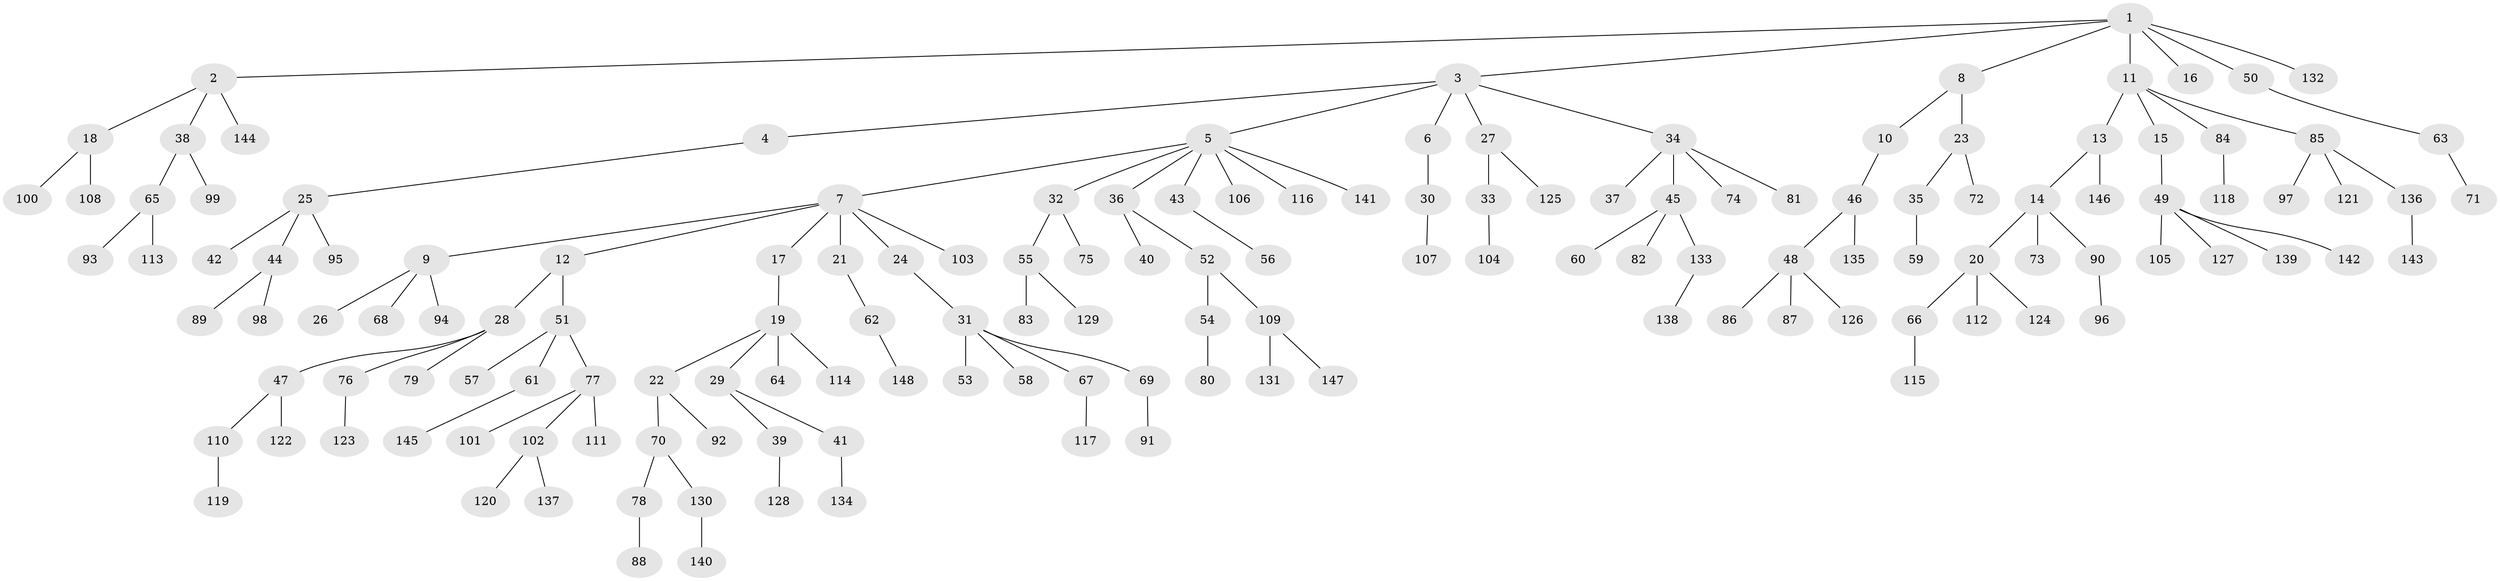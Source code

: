 // coarse degree distribution, {8: 0.009259259259259259, 5: 0.046296296296296294, 9: 0.009259259259259259, 2: 0.14814814814814814, 7: 0.018518518518518517, 3: 0.12037037037037036, 1: 0.6018518518518519, 6: 0.009259259259259259, 4: 0.037037037037037035}
// Generated by graph-tools (version 1.1) at 2025/52/02/27/25 19:52:09]
// undirected, 148 vertices, 147 edges
graph export_dot {
graph [start="1"]
  node [color=gray90,style=filled];
  1;
  2;
  3;
  4;
  5;
  6;
  7;
  8;
  9;
  10;
  11;
  12;
  13;
  14;
  15;
  16;
  17;
  18;
  19;
  20;
  21;
  22;
  23;
  24;
  25;
  26;
  27;
  28;
  29;
  30;
  31;
  32;
  33;
  34;
  35;
  36;
  37;
  38;
  39;
  40;
  41;
  42;
  43;
  44;
  45;
  46;
  47;
  48;
  49;
  50;
  51;
  52;
  53;
  54;
  55;
  56;
  57;
  58;
  59;
  60;
  61;
  62;
  63;
  64;
  65;
  66;
  67;
  68;
  69;
  70;
  71;
  72;
  73;
  74;
  75;
  76;
  77;
  78;
  79;
  80;
  81;
  82;
  83;
  84;
  85;
  86;
  87;
  88;
  89;
  90;
  91;
  92;
  93;
  94;
  95;
  96;
  97;
  98;
  99;
  100;
  101;
  102;
  103;
  104;
  105;
  106;
  107;
  108;
  109;
  110;
  111;
  112;
  113;
  114;
  115;
  116;
  117;
  118;
  119;
  120;
  121;
  122;
  123;
  124;
  125;
  126;
  127;
  128;
  129;
  130;
  131;
  132;
  133;
  134;
  135;
  136;
  137;
  138;
  139;
  140;
  141;
  142;
  143;
  144;
  145;
  146;
  147;
  148;
  1 -- 2;
  1 -- 3;
  1 -- 8;
  1 -- 11;
  1 -- 16;
  1 -- 50;
  1 -- 132;
  2 -- 18;
  2 -- 38;
  2 -- 144;
  3 -- 4;
  3 -- 5;
  3 -- 6;
  3 -- 27;
  3 -- 34;
  4 -- 25;
  5 -- 7;
  5 -- 32;
  5 -- 36;
  5 -- 43;
  5 -- 106;
  5 -- 116;
  5 -- 141;
  6 -- 30;
  7 -- 9;
  7 -- 12;
  7 -- 17;
  7 -- 21;
  7 -- 24;
  7 -- 103;
  8 -- 10;
  8 -- 23;
  9 -- 26;
  9 -- 68;
  9 -- 94;
  10 -- 46;
  11 -- 13;
  11 -- 15;
  11 -- 84;
  11 -- 85;
  12 -- 28;
  12 -- 51;
  13 -- 14;
  13 -- 146;
  14 -- 20;
  14 -- 73;
  14 -- 90;
  15 -- 49;
  17 -- 19;
  18 -- 100;
  18 -- 108;
  19 -- 22;
  19 -- 29;
  19 -- 64;
  19 -- 114;
  20 -- 66;
  20 -- 112;
  20 -- 124;
  21 -- 62;
  22 -- 70;
  22 -- 92;
  23 -- 35;
  23 -- 72;
  24 -- 31;
  25 -- 42;
  25 -- 44;
  25 -- 95;
  27 -- 33;
  27 -- 125;
  28 -- 47;
  28 -- 76;
  28 -- 79;
  29 -- 39;
  29 -- 41;
  30 -- 107;
  31 -- 53;
  31 -- 58;
  31 -- 67;
  31 -- 69;
  32 -- 55;
  32 -- 75;
  33 -- 104;
  34 -- 37;
  34 -- 45;
  34 -- 74;
  34 -- 81;
  35 -- 59;
  36 -- 40;
  36 -- 52;
  38 -- 65;
  38 -- 99;
  39 -- 128;
  41 -- 134;
  43 -- 56;
  44 -- 89;
  44 -- 98;
  45 -- 60;
  45 -- 82;
  45 -- 133;
  46 -- 48;
  46 -- 135;
  47 -- 110;
  47 -- 122;
  48 -- 86;
  48 -- 87;
  48 -- 126;
  49 -- 105;
  49 -- 127;
  49 -- 139;
  49 -- 142;
  50 -- 63;
  51 -- 57;
  51 -- 61;
  51 -- 77;
  52 -- 54;
  52 -- 109;
  54 -- 80;
  55 -- 83;
  55 -- 129;
  61 -- 145;
  62 -- 148;
  63 -- 71;
  65 -- 93;
  65 -- 113;
  66 -- 115;
  67 -- 117;
  69 -- 91;
  70 -- 78;
  70 -- 130;
  76 -- 123;
  77 -- 101;
  77 -- 102;
  77 -- 111;
  78 -- 88;
  84 -- 118;
  85 -- 97;
  85 -- 121;
  85 -- 136;
  90 -- 96;
  102 -- 120;
  102 -- 137;
  109 -- 131;
  109 -- 147;
  110 -- 119;
  130 -- 140;
  133 -- 138;
  136 -- 143;
}
